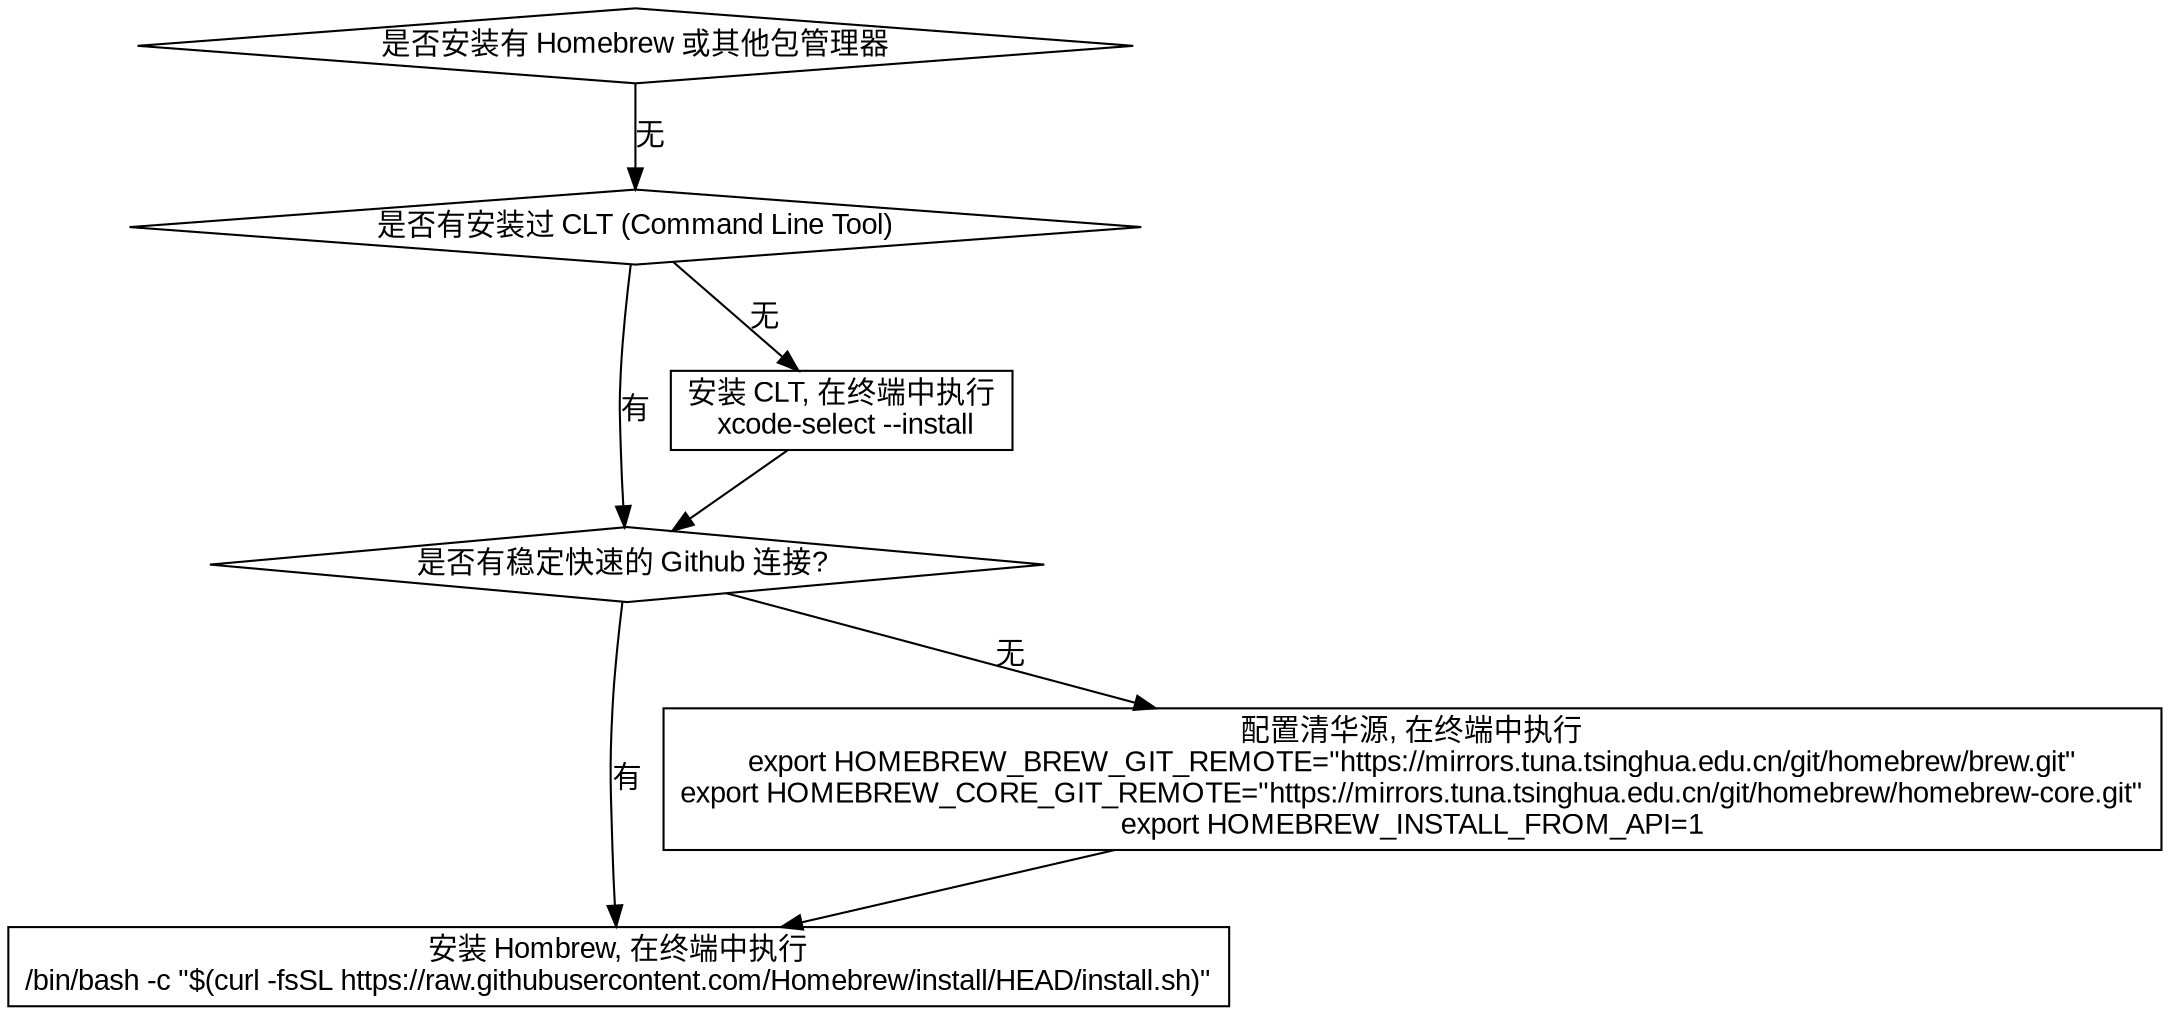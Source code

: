 digraph {
  node [shape=diamond,
	fontname="Arial"];
  edge [fontname="Arial"];

  new   [label   = "是否安装有 Homebrew 或其他包管理器",
	 tooltip = "也可以考虑使用 macport 或 nix 等其他包管理器, \n但是本文并不进行介绍"];
  clt   [label   = "是否有安装过 CLT (Command Line Tool)",
	 tooltip = "请在终端中运行\n xcode-select --version\n 以检查是否安装"];
  vpn_p [label   = "是否有稳定快速的 Github 连接? ",
	 tooltip = "理论上来说校园网访问 Github 还行, 虽然偶尔会抽风就是了"];

  node [shape=rect];
  install_clt   [label   = "安装 CLT, 在终端中执行\n xcode-select --install",
		 tooltip = "该命令需要一定的网络连接",
		 href    = "https://ucas-ctf.github.io/posts/setup-env-on-macOS#安装-clt-command-line-tools-for-xcode-命令行工具"];
  install_brew  [label   = "安装 Hombrew, 在终端中执行\n/bin/bash -c \"$(curl -fsSL https://raw.githubusercontent.com/Homebrew/install/HEAD/install.sh)\"",
		 tooltip = "具体安装可以参考 brew.sh 网站上的命令\n想要用国内镜像源的话请参考正文中的清华源的配置",
		 href    = "https://ucas-ctf.github.io/posts/setup-env-on-macOS#安装-homebrew"];
  brew_tsh      [label   = "配置清华源, 在终端中执行\nexport HOMEBREW_BREW_GIT_REMOTE=\"https://mirrors.tuna.tsinghua.edu.cn/git/homebrew/brew.git\"\nexport HOMEBREW_CORE_GIT_REMOTE=\"https://mirrors.tuna.tsinghua.edu.cn/git/homebrew/homebrew-core.git\"\nexport HOMEBREW_INSTALL_FROM_API=1",
		 tooltip = "建议写到 ~/.zshrc 或者是 ~/.bashrc 中",
		 href    = "https://mirrors.tuna.tsinghua.edu.cn/help/homebrew/"];

  new         -> clt          [label="无"];
  clt         -> install_clt  [label="无"];
  install_clt -> vpn_p;
  clt         -> vpn_p        [label="有"];
  vpn_p       -> brew_tsh     [label="无"];
  vpn_p       -> install_brew [label="有"];
  brew_tsh    -> install_brew;
}
